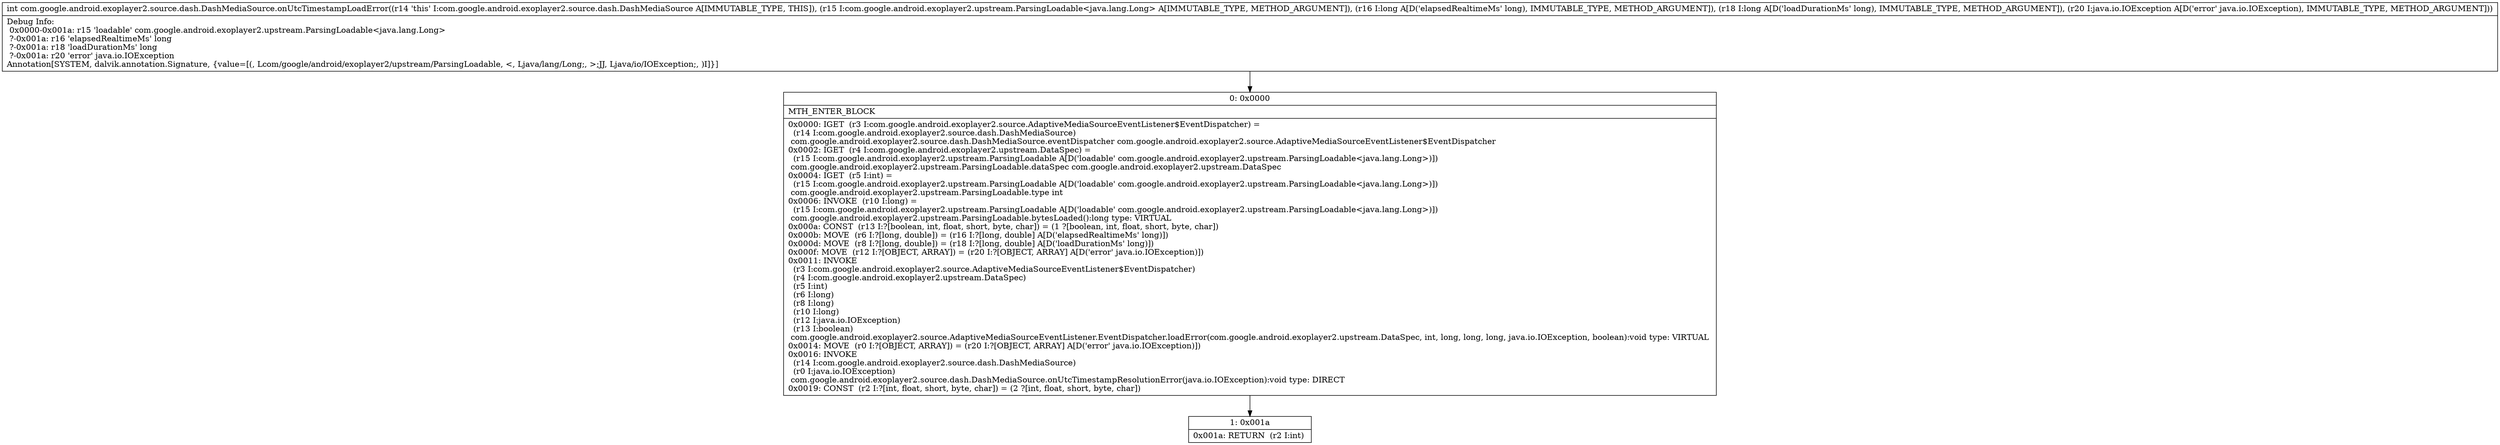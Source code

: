 digraph "CFG forcom.google.android.exoplayer2.source.dash.DashMediaSource.onUtcTimestampLoadError(Lcom\/google\/android\/exoplayer2\/upstream\/ParsingLoadable;JJLjava\/io\/IOException;)I" {
Node_0 [shape=record,label="{0\:\ 0x0000|MTH_ENTER_BLOCK\l|0x0000: IGET  (r3 I:com.google.android.exoplayer2.source.AdaptiveMediaSourceEventListener$EventDispatcher) = \l  (r14 I:com.google.android.exoplayer2.source.dash.DashMediaSource)\l com.google.android.exoplayer2.source.dash.DashMediaSource.eventDispatcher com.google.android.exoplayer2.source.AdaptiveMediaSourceEventListener$EventDispatcher \l0x0002: IGET  (r4 I:com.google.android.exoplayer2.upstream.DataSpec) = \l  (r15 I:com.google.android.exoplayer2.upstream.ParsingLoadable A[D('loadable' com.google.android.exoplayer2.upstream.ParsingLoadable\<java.lang.Long\>)])\l com.google.android.exoplayer2.upstream.ParsingLoadable.dataSpec com.google.android.exoplayer2.upstream.DataSpec \l0x0004: IGET  (r5 I:int) = \l  (r15 I:com.google.android.exoplayer2.upstream.ParsingLoadable A[D('loadable' com.google.android.exoplayer2.upstream.ParsingLoadable\<java.lang.Long\>)])\l com.google.android.exoplayer2.upstream.ParsingLoadable.type int \l0x0006: INVOKE  (r10 I:long) = \l  (r15 I:com.google.android.exoplayer2.upstream.ParsingLoadable A[D('loadable' com.google.android.exoplayer2.upstream.ParsingLoadable\<java.lang.Long\>)])\l com.google.android.exoplayer2.upstream.ParsingLoadable.bytesLoaded():long type: VIRTUAL \l0x000a: CONST  (r13 I:?[boolean, int, float, short, byte, char]) = (1 ?[boolean, int, float, short, byte, char]) \l0x000b: MOVE  (r6 I:?[long, double]) = (r16 I:?[long, double] A[D('elapsedRealtimeMs' long)]) \l0x000d: MOVE  (r8 I:?[long, double]) = (r18 I:?[long, double] A[D('loadDurationMs' long)]) \l0x000f: MOVE  (r12 I:?[OBJECT, ARRAY]) = (r20 I:?[OBJECT, ARRAY] A[D('error' java.io.IOException)]) \l0x0011: INVOKE  \l  (r3 I:com.google.android.exoplayer2.source.AdaptiveMediaSourceEventListener$EventDispatcher)\l  (r4 I:com.google.android.exoplayer2.upstream.DataSpec)\l  (r5 I:int)\l  (r6 I:long)\l  (r8 I:long)\l  (r10 I:long)\l  (r12 I:java.io.IOException)\l  (r13 I:boolean)\l com.google.android.exoplayer2.source.AdaptiveMediaSourceEventListener.EventDispatcher.loadError(com.google.android.exoplayer2.upstream.DataSpec, int, long, long, long, java.io.IOException, boolean):void type: VIRTUAL \l0x0014: MOVE  (r0 I:?[OBJECT, ARRAY]) = (r20 I:?[OBJECT, ARRAY] A[D('error' java.io.IOException)]) \l0x0016: INVOKE  \l  (r14 I:com.google.android.exoplayer2.source.dash.DashMediaSource)\l  (r0 I:java.io.IOException)\l com.google.android.exoplayer2.source.dash.DashMediaSource.onUtcTimestampResolutionError(java.io.IOException):void type: DIRECT \l0x0019: CONST  (r2 I:?[int, float, short, byte, char]) = (2 ?[int, float, short, byte, char]) \l}"];
Node_1 [shape=record,label="{1\:\ 0x001a|0x001a: RETURN  (r2 I:int) \l}"];
MethodNode[shape=record,label="{int com.google.android.exoplayer2.source.dash.DashMediaSource.onUtcTimestampLoadError((r14 'this' I:com.google.android.exoplayer2.source.dash.DashMediaSource A[IMMUTABLE_TYPE, THIS]), (r15 I:com.google.android.exoplayer2.upstream.ParsingLoadable\<java.lang.Long\> A[IMMUTABLE_TYPE, METHOD_ARGUMENT]), (r16 I:long A[D('elapsedRealtimeMs' long), IMMUTABLE_TYPE, METHOD_ARGUMENT]), (r18 I:long A[D('loadDurationMs' long), IMMUTABLE_TYPE, METHOD_ARGUMENT]), (r20 I:java.io.IOException A[D('error' java.io.IOException), IMMUTABLE_TYPE, METHOD_ARGUMENT]))  | Debug Info:\l  0x0000\-0x001a: r15 'loadable' com.google.android.exoplayer2.upstream.ParsingLoadable\<java.lang.Long\>\l  ?\-0x001a: r16 'elapsedRealtimeMs' long\l  ?\-0x001a: r18 'loadDurationMs' long\l  ?\-0x001a: r20 'error' java.io.IOException\lAnnotation[SYSTEM, dalvik.annotation.Signature, \{value=[(, Lcom\/google\/android\/exoplayer2\/upstream\/ParsingLoadable, \<, Ljava\/lang\/Long;, \>;JJ, Ljava\/io\/IOException;, )I]\}]\l}"];
MethodNode -> Node_0;
Node_0 -> Node_1;
}

